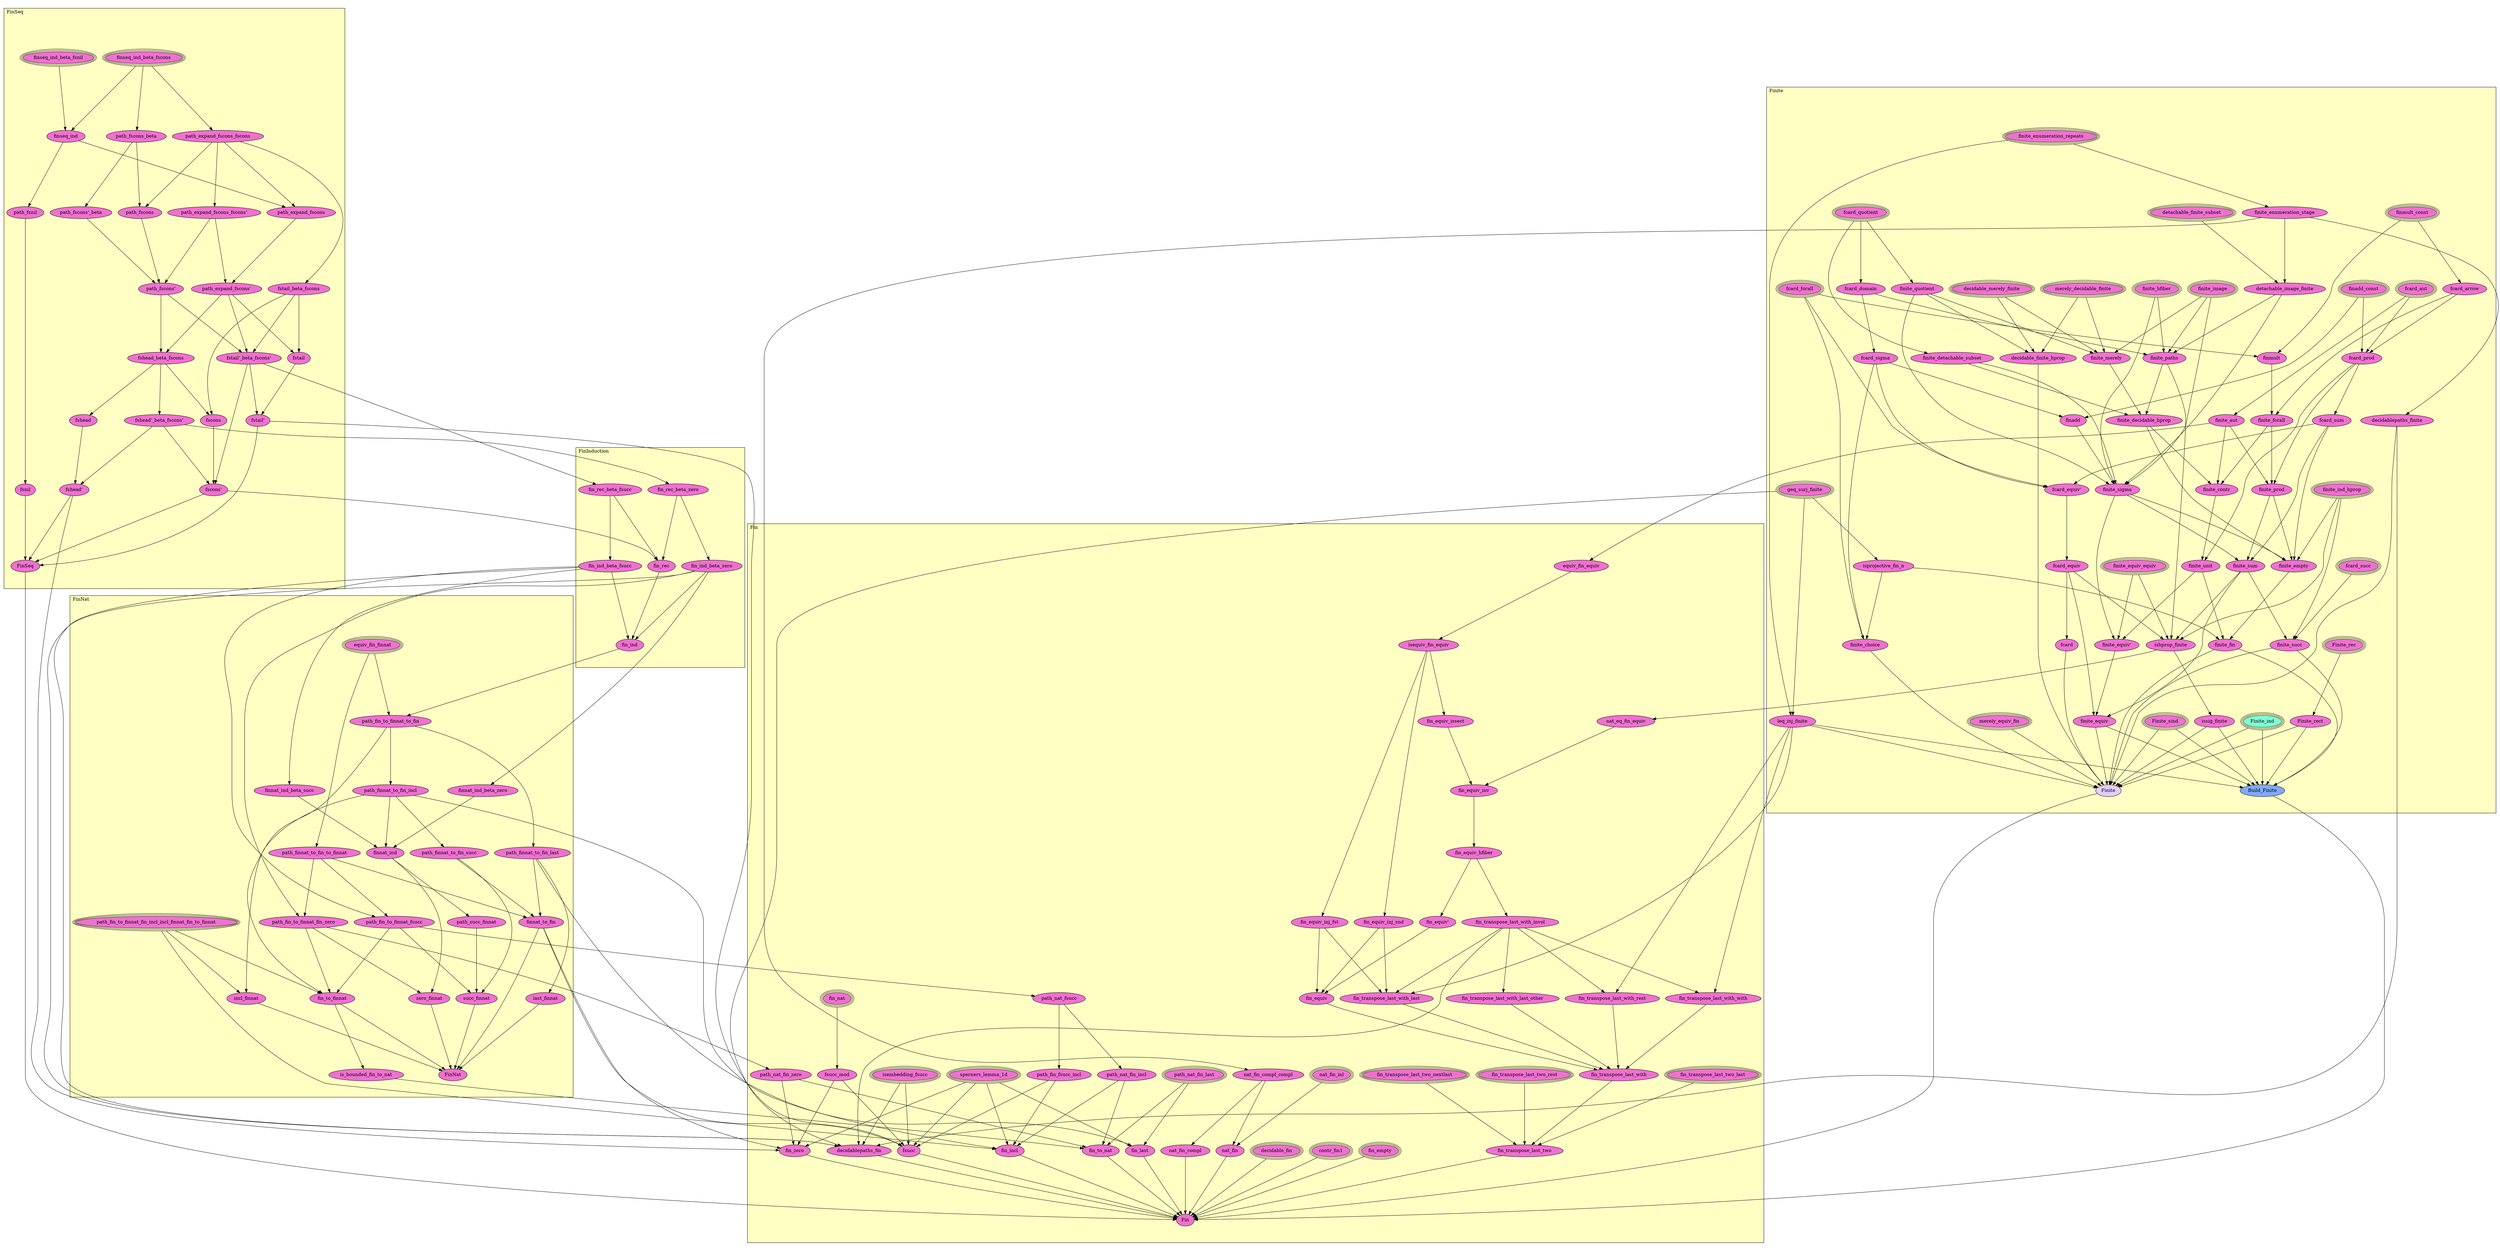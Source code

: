 digraph HoTT_Spaces_Finite {
  graph [ratio=0.5]
  node [style=filled]
Fin_fin_transpose_last_with_last_other [label="fin_transpose_last_with_last_other", URL=<Fin.html#fin_transpose_last_with_last_other>, fillcolor="#F070D1"] ;
Finite_finite_enumeration_repeats [label="finite_enumeration_repeats", URL=<Finite.html#finite_enumeration_repeats>, peripheries=3, fillcolor="#F070D1"] ;
Fin_fin_transpose_last_with_rest [label="fin_transpose_last_with_rest", URL=<Fin.html#fin_transpose_last_with_rest>, fillcolor="#F070D1"] ;
Finite_finite_enumeration_stage [label="finite_enumeration_stage", URL=<Finite.html#finite_enumeration_stage>, fillcolor="#F070D1"] ;
Fin_fin_transpose_last_with_with [label="fin_transpose_last_with_with", URL=<Fin.html#fin_transpose_last_with_with>, fillcolor="#F070D1"] ;
Finite_geq_surj_finite [label="geq_surj_finite", URL=<Finite.html#geq_surj_finite>, peripheries=3, fillcolor="#F070D1"] ;
Fin_fin_transpose_last_with_last [label="fin_transpose_last_with_last", URL=<Fin.html#fin_transpose_last_with_last>, fillcolor="#F070D1"] ;
Finite_leq_inj_finite [label="leq_inj_finite", URL=<Finite.html#leq_inj_finite>, fillcolor="#F070D1"] ;
Fin_fin_transpose_last_with [label="fin_transpose_last_with", URL=<Fin.html#fin_transpose_last_with>, fillcolor="#F070D1"] ;
Fin_fin_transpose_last_two_rest [label="fin_transpose_last_two_rest", URL=<Fin.html#fin_transpose_last_two_rest>, peripheries=3, fillcolor="#F070D1"] ;
Finite_fcard_quotient [label="fcard_quotient", URL=<Finite.html#fcard_quotient>, peripheries=3, fillcolor="#F070D1"] ;
Finite_finite_quotient [label="finite_quotient", URL=<Finite.html#finite_quotient>, fillcolor="#F070D1"] ;
Fin_fin_transpose_last_two_nextlast [label="fin_transpose_last_two_nextlast", URL=<Fin.html#fin_transpose_last_two_nextlast>, peripheries=3, fillcolor="#F070D1"] ;
Fin_fin_transpose_last_two_last [label="fin_transpose_last_two_last", URL=<Fin.html#fin_transpose_last_two_last>, peripheries=3, fillcolor="#F070D1"] ;
Finite_detachable_finite_subset [label="detachable_finite_subset", URL=<Finite.html#detachable_finite_subset>, peripheries=3, fillcolor="#F070D1"] ;
Fin_fin_transpose_last_two [label="fin_transpose_last_two", URL=<Fin.html#fin_transpose_last_two>, fillcolor="#F070D1"] ;
Finite_detachable_image_finite [label="detachable_image_finite", URL=<Finite.html#detachable_image_finite>, fillcolor="#F070D1"] ;
Fin_path_nat_fin_last [label="path_nat_fin_last", URL=<Fin.html#path_nat_fin_last>, peripheries=3, fillcolor="#F070D1"] ;
Finite_finite_detachable_subset [label="finite_detachable_subset", URL=<Finite.html#finite_detachable_subset>, fillcolor="#F070D1"] ;
Fin_path_nat_fin_zero [label="path_nat_fin_zero", URL=<Fin.html#path_nat_fin_zero>, fillcolor="#F070D1"] ;
Finite_finmult_const [label="finmult_const", URL=<Finite.html#finmult_const>, peripheries=3, fillcolor="#F070D1"] ;
Fin_path_nat_fsucc [label="path_nat_fsucc", URL=<Fin.html#path_nat_fsucc>, fillcolor="#F070D1"] ;
Finite_fcard_forall [label="fcard_forall", URL=<Finite.html#fcard_forall>, peripheries=3, fillcolor="#F070D1"] ;
Fin_path_nat_fin_incl [label="path_nat_fin_incl", URL=<Fin.html#path_nat_fin_incl>, fillcolor="#F070D1"] ;
Finite_finmult [label="finmult", URL=<Finite.html#finmult>, fillcolor="#F070D1"] ;
Fin_path_fin_fsucc_incl [label="path_fin_fsucc_incl", URL=<Fin.html#path_fin_fsucc_incl>, fillcolor="#F070D1"] ;
Finite_finite_image [label="finite_image", URL=<Finite.html#finite_image>, peripheries=3, fillcolor="#F070D1"] ;
Fin_isembedding_fsucc [label="isembedding_fsucc", URL=<Fin.html#isembedding_fsucc>, peripheries=3, fillcolor="#F070D1"] ;
Finite_fcard_domain [label="fcard_domain", URL=<Finite.html#fcard_domain>, fillcolor="#F070D1"] ;
Fin_fsucc [label="fsucc", URL=<Fin.html#fsucc>, fillcolor="#F070D1"] ;
Finite_finite_hfiber [label="finite_hfiber", URL=<Finite.html#finite_hfiber>, peripheries=3, fillcolor="#F070D1"] ;
Finite_finadd_const [label="finadd_const", URL=<Finite.html#finadd_const>, peripheries=3, fillcolor="#F070D1"] ;
Fin_fin_incl [label="fin_incl", URL=<Fin.html#fin_incl>, fillcolor="#F070D1"] ;
Fin_fin_last [label="fin_last", URL=<Fin.html#fin_last>, fillcolor="#F070D1"] ;
Finite_fcard_sigma [label="fcard_sigma", URL=<Finite.html#fcard_sigma>, fillcolor="#F070D1"] ;
Finite_finadd [label="finadd", URL=<Finite.html#finadd>, fillcolor="#F070D1"] ;
Fin_fin_zero [label="fin_zero", URL=<Fin.html#fin_zero>, fillcolor="#F070D1"] ;
Finite_finite_sigma [label="finite_sigma", URL=<Finite.html#finite_sigma>, fillcolor="#F070D1"] ;
Fin_fin_empty [label="fin_empty", URL=<Fin.html#fin_empty>, peripheries=3, fillcolor="#F070D1"] ;
Finite_fcard_aut [label="fcard_aut", URL=<Finite.html#fcard_aut>, peripheries=3, fillcolor="#F070D1"] ;
Fin_contr_fin1 [label="contr_fin1", URL=<Fin.html#contr_fin1>, peripheries=3, fillcolor="#F070D1"] ;
Finite_finite_aut [label="finite_aut", URL=<Finite.html#finite_aut>, fillcolor="#F070D1"] ;
Fin_decidablepaths_fin [label="decidablepaths_fin", URL=<Fin.html#decidablepaths_fin>, fillcolor="#F070D1"] ;
Finite_fcard_arrow [label="fcard_arrow", URL=<Finite.html#fcard_arrow>, fillcolor="#F070D1"] ;
Fin_decidable_fin [label="decidable_fin", URL=<Fin.html#decidable_fin>, peripheries=3, fillcolor="#F070D1"] ;
Finite_finite_forall [label="finite_forall", URL=<Finite.html#finite_forall>, fillcolor="#F070D1"] ;
Fin_fin_to_nat [label="fin_to_nat", URL=<Fin.html#fin_to_nat>, fillcolor="#F070D1"] ;
Finite_fcard_prod [label="fcard_prod", URL=<Finite.html#fcard_prod>, fillcolor="#F070D1"] ;
Fin_Fin [label="Fin", URL=<Fin.html#Fin>, fillcolor="#F070D1"] ;
Finite_finite_prod [label="finite_prod", URL=<Finite.html#finite_prod>, fillcolor="#F070D1"] ;
Finite_fcard_sum [label="fcard_sum", URL=<Finite.html#fcard_sum>, fillcolor="#F070D1"] ;
Finite_finite_sum [label="finite_sum", URL=<Finite.html#finite_sum>, fillcolor="#F070D1"] ;
Finite_isprojective_fin_n [label="isprojective_fin_n", URL=<Finite.html#isprojective_fin_n>, fillcolor="#F070D1"] ;
Finite_finite_choice [label="finite_choice", URL=<Finite.html#finite_choice>, fillcolor="#F070D1"] ;
Finite_finite_ind_hprop [label="finite_ind_hprop", URL=<Finite.html#finite_ind_hprop>, peripheries=3, fillcolor="#F070D1"] ;
Finite_merely_decidable_finite [label="merely_decidable_finite", URL=<Finite.html#merely_decidable_finite>, peripheries=3, fillcolor="#F070D1"] ;
Finite_decidable_merely_finite [label="decidable_merely_finite", URL=<Finite.html#decidable_merely_finite>, peripheries=3, fillcolor="#F070D1"] ;
Finite_decidable_finite_hprop [label="decidable_finite_hprop", URL=<Finite.html#decidable_finite_hprop>, fillcolor="#F070D1"] ;
Finite_decidablepaths_finite [label="decidablepaths_finite", URL=<Finite.html#decidablepaths_finite>, fillcolor="#F070D1"] ;
Finite_fcard_succ [label="fcard_succ", URL=<Finite.html#fcard_succ>, peripheries=3, fillcolor="#F070D1"] ;
Finite_finite_succ [label="finite_succ", URL=<Finite.html#finite_succ>, fillcolor="#F070D1"] ;
Finite_finite_paths [label="finite_paths", URL=<Finite.html#finite_paths>, fillcolor="#F070D1"] ;
Finite_finite_merely [label="finite_merely", URL=<Finite.html#finite_merely>, fillcolor="#F070D1"] ;
Finite_finite_decidable_hprop [label="finite_decidable_hprop", URL=<Finite.html#finite_decidable_hprop>, fillcolor="#F070D1"] ;
Finite_finite_contr [label="finite_contr", URL=<Finite.html#finite_contr>, fillcolor="#F070D1"] ;
Finite_finite_unit [label="finite_unit", URL=<Finite.html#finite_unit>, fillcolor="#F070D1"] ;
Finite_finite_empty [label="finite_empty", URL=<Finite.html#finite_empty>, fillcolor="#F070D1"] ;
Finite_finite_fin [label="finite_fin", URL=<Finite.html#finite_fin>, fillcolor="#F070D1"] ;
Finite_fcard_equiv_ [label="fcard_equiv'", URL=<Finite.html#fcard_equiv'>, fillcolor="#F070D1"] ;
Finite_fcard_equiv [label="fcard_equiv", URL=<Finite.html#fcard_equiv>, fillcolor="#F070D1"] ;
Finite_finite_equiv_equiv [label="finite_equiv_equiv", URL=<Finite.html#finite_equiv_equiv>, peripheries=3, fillcolor="#F070D1"] ;
Finite_finite_equiv_ [label="finite_equiv'", URL=<Finite.html#finite_equiv'>, fillcolor="#F070D1"] ;
Finite_finite_equiv [label="finite_equiv", URL=<Finite.html#finite_equiv>, fillcolor="#F070D1"] ;
Finite_ishprop_finite [label="ishprop_finite", URL=<Finite.html#ishprop_finite>, fillcolor="#F070D1"] ;
Finite_issig_finite [label="issig_finite", URL=<Finite.html#issig_finite>, fillcolor="#F070D1"] ;
Finite_merely_equiv_fin [label="merely_equiv_fin", URL=<Finite.html#merely_equiv_fin>, peripheries=3, fillcolor="#F070D1"] ;
Finite_fcard [label="fcard", URL=<Finite.html#fcard>, fillcolor="#F070D1"] ;
Finite_Finite_sind [label="Finite_sind", URL=<Finite.html#Finite_sind>, peripheries=3, fillcolor="#F070D1"] ;
Finite_Finite_rec [label="Finite_rec", URL=<Finite.html#Finite_rec>, peripheries=3, fillcolor="#F070D1"] ;
Finite_Finite_ind [label="Finite_ind", URL=<Finite.html#Finite_ind>, peripheries=3, fillcolor="#7FFFD4"] ;
Finite_Finite_rect [label="Finite_rect", URL=<Finite.html#Finite_rect>, fillcolor="#F070D1"] ;
Finite_Build_Finite [label="Build_Finite", URL=<Finite.html#Build_Finite>, fillcolor="#7FAAFF"] ;
Finite_Finite [label="Finite", URL=<Finite.html#Finite>, fillcolor="#E2CDFA"] ;
FinSeq_finseq_ind_beta_fscons [label="finseq_ind_beta_fscons", URL=<FinSeq.html#finseq_ind_beta_fscons>, peripheries=3, fillcolor="#F070D1"] ;
FinSeq_finseq_ind_beta_fsnil [label="finseq_ind_beta_fsnil", URL=<FinSeq.html#finseq_ind_beta_fsnil>, peripheries=3, fillcolor="#F070D1"] ;
FinSeq_finseq_ind [label="finseq_ind", URL=<FinSeq.html#finseq_ind>, fillcolor="#F070D1"] ;
FinSeq_path_expand_fscons_fscons [label="path_expand_fscons_fscons", URL=<FinSeq.html#path_expand_fscons_fscons>, fillcolor="#F070D1"] ;
FinSeq_path_expand_fscons_fscons_ [label="path_expand_fscons_fscons'", URL=<FinSeq.html#path_expand_fscons_fscons'>, fillcolor="#F070D1"] ;
FinSeq_path_fscons_beta [label="path_fscons_beta", URL=<FinSeq.html#path_fscons_beta>, fillcolor="#F070D1"] ;
FinSeq_path_fscons [label="path_fscons", URL=<FinSeq.html#path_fscons>, fillcolor="#F070D1"] ;
FinSeq_path_fscons__beta [label="path_fscons'_beta", URL=<FinSeq.html#path_fscons'_beta>, fillcolor="#F070D1"] ;
FinSeq_path_fscons_ [label="path_fscons'", URL=<FinSeq.html#path_fscons'>, fillcolor="#F070D1"] ;
FinSeq_path_expand_fscons [label="path_expand_fscons", URL=<FinSeq.html#path_expand_fscons>, fillcolor="#F070D1"] ;
FinSeq_path_expand_fscons_ [label="path_expand_fscons'", URL=<FinSeq.html#path_expand_fscons'>, fillcolor="#F070D1"] ;
FinSeq_fstail_beta_fscons [label="fstail_beta_fscons", URL=<FinSeq.html#fstail_beta_fscons>, fillcolor="#F070D1"] ;
FinSeq_fstail__beta_fscons_ [label="fstail'_beta_fscons'", URL=<FinSeq.html#fstail'_beta_fscons'>, fillcolor="#F070D1"] ;
FinSeq_fstail [label="fstail", URL=<FinSeq.html#fstail>, fillcolor="#F070D1"] ;
FinSeq_fstail_ [label="fstail'", URL=<FinSeq.html#fstail'>, fillcolor="#F070D1"] ;
FinSeq_fshead_beta_fscons [label="fshead_beta_fscons", URL=<FinSeq.html#fshead_beta_fscons>, fillcolor="#F070D1"] ;
FinSeq_fshead__beta_fscons_ [label="fshead'_beta_fscons'", URL=<FinSeq.html#fshead'_beta_fscons'>, fillcolor="#F070D1"] ;
FinSeq_fshead [label="fshead", URL=<FinSeq.html#fshead>, fillcolor="#F070D1"] ;
FinSeq_fshead_ [label="fshead'", URL=<FinSeq.html#fshead'>, fillcolor="#F070D1"] ;
FinSeq_fscons [label="fscons", URL=<FinSeq.html#fscons>, fillcolor="#F070D1"] ;
FinSeq_fscons_ [label="fscons'", URL=<FinSeq.html#fscons'>, fillcolor="#F070D1"] ;
FinSeq_path_fsnil [label="path_fsnil", URL=<FinSeq.html#path_fsnil>, fillcolor="#F070D1"] ;
FinSeq_fsnil [label="fsnil", URL=<FinSeq.html#fsnil>, fillcolor="#F070D1"] ;
FinSeq_FinSeq [label="FinSeq", URL=<FinSeq.html#FinSeq>, fillcolor="#F070D1"] ;
FinNat_equiv_fin_finnat [label="equiv_fin_finnat", URL=<FinNat.html#equiv_fin_finnat>, peripheries=3, fillcolor="#F070D1"] ;
FinNat_path_fin_to_finnat_to_fin [label="path_fin_to_finnat_to_fin", URL=<FinNat.html#path_fin_to_finnat_to_fin>, fillcolor="#F070D1"] ;
FinNat_path_finnat_to_fin_to_finnat [label="path_finnat_to_fin_to_finnat", URL=<FinNat.html#path_finnat_to_fin_to_finnat>, fillcolor="#F070D1"] ;
FinNat_path_finnat_to_fin_last [label="path_finnat_to_fin_last", URL=<FinNat.html#path_finnat_to_fin_last>, fillcolor="#F070D1"] ;
FinNat_path_finnat_to_fin_incl [label="path_finnat_to_fin_incl", URL=<FinNat.html#path_finnat_to_fin_incl>, fillcolor="#F070D1"] ;
FinNat_path_finnat_to_fin_succ [label="path_finnat_to_fin_succ", URL=<FinNat.html#path_finnat_to_fin_succ>, fillcolor="#F070D1"] ;
FinNat_path_fin_to_finnat_fin_zero [label="path_fin_to_finnat_fin_zero", URL=<FinNat.html#path_fin_to_finnat_fin_zero>, fillcolor="#F070D1"] ;
FinNat_path_fin_to_finnat_fsucc [label="path_fin_to_finnat_fsucc", URL=<FinNat.html#path_fin_to_finnat_fsucc>, fillcolor="#F070D1"] ;
FinNat_finnat_to_fin [label="finnat_to_fin", URL=<FinNat.html#finnat_to_fin>, fillcolor="#F070D1"] ;
FinNat_path_fin_to_finnat_fin_incl_incl_finnat_fin_to_finnat [label="path_fin_to_finnat_fin_incl_incl_finnat_fin_to_finnat", URL=<FinNat.html#path_fin_to_finnat_fin_incl_incl_finnat_fin_to_finnat>, peripheries=3, fillcolor="#F070D1"] ;
FinNat_fin_to_finnat [label="fin_to_finnat", URL=<FinNat.html#fin_to_finnat>, fillcolor="#F070D1"] ;
FinNat_is_bounded_fin_to_nat [label="is_bounded_fin_to_nat", URL=<FinNat.html#is_bounded_fin_to_nat>, fillcolor="#F070D1"] ;
FinNat_finnat_ind_beta_succ [label="finnat_ind_beta_succ", URL=<FinNat.html#finnat_ind_beta_succ>, fillcolor="#F070D1"] ;
FinNat_finnat_ind_beta_zero [label="finnat_ind_beta_zero", URL=<FinNat.html#finnat_ind_beta_zero>, fillcolor="#F070D1"] ;
FinNat_finnat_ind [label="finnat_ind", URL=<FinNat.html#finnat_ind>, fillcolor="#F070D1"] ;
FinNat_incl_finnat [label="incl_finnat", URL=<FinNat.html#incl_finnat>, fillcolor="#F070D1"] ;
FinNat_last_finnat [label="last_finnat", URL=<FinNat.html#last_finnat>, fillcolor="#F070D1"] ;
FinNat_path_succ_finnat [label="path_succ_finnat", URL=<FinNat.html#path_succ_finnat>, fillcolor="#F070D1"] ;
FinNat_succ_finnat [label="succ_finnat", URL=<FinNat.html#succ_finnat>, fillcolor="#F070D1"] ;
FinNat_zero_finnat [label="zero_finnat", URL=<FinNat.html#zero_finnat>, fillcolor="#F070D1"] ;
FinNat_FinNat [label="FinNat", URL=<FinNat.html#FinNat>, fillcolor="#F070D1"] ;
FinInduction_fin_rec_beta_fsucc [label="fin_rec_beta_fsucc", URL=<FinInduction.html#fin_rec_beta_fsucc>, fillcolor="#F070D1"] ;
FinInduction_fin_rec_beta_zero [label="fin_rec_beta_zero", URL=<FinInduction.html#fin_rec_beta_zero>, fillcolor="#F070D1"] ;
FinInduction_fin_rec [label="fin_rec", URL=<FinInduction.html#fin_rec>, fillcolor="#F070D1"] ;
FinInduction_fin_ind_beta_fsucc [label="fin_ind_beta_fsucc", URL=<FinInduction.html#fin_ind_beta_fsucc>, fillcolor="#F070D1"] ;
FinInduction_fin_ind_beta_zero [label="fin_ind_beta_zero", URL=<FinInduction.html#fin_ind_beta_zero>, fillcolor="#F070D1"] ;
FinInduction_fin_ind [label="fin_ind", URL=<FinInduction.html#fin_ind>, fillcolor="#F070D1"] ;
Fin_sperners_lemma_1d [label="sperners_lemma_1d", URL=<Fin.html#sperners_lemma_1d>, peripheries=3, fillcolor="#F070D1"] ;
Fin_fin_nat [label="fin_nat", URL=<Fin.html#fin_nat>, peripheries=3, fillcolor="#F070D1"] ;
Fin_fsucc_mod [label="fsucc_mod", URL=<Fin.html#fsucc_mod>, fillcolor="#F070D1"] ;
Fin_nat_fin_compl_compl [label="nat_fin_compl_compl", URL=<Fin.html#nat_fin_compl_compl>, fillcolor="#F070D1"] ;
Fin_nat_fin_compl [label="nat_fin_compl", URL=<Fin.html#nat_fin_compl>, fillcolor="#F070D1"] ;
Fin_nat_fin_inl [label="nat_fin_inl", URL=<Fin.html#nat_fin_inl>, peripheries=3, fillcolor="#F070D1"] ;
Fin_nat_fin [label="nat_fin", URL=<Fin.html#nat_fin>, fillcolor="#F070D1"] ;
Fin_nat_eq_fin_equiv [label="nat_eq_fin_equiv", URL=<Fin.html#nat_eq_fin_equiv>, fillcolor="#F070D1"] ;
Fin_equiv_fin_equiv [label="equiv_fin_equiv", URL=<Fin.html#equiv_fin_equiv>, fillcolor="#F070D1"] ;
Fin_isequiv_fin_equiv [label="isequiv_fin_equiv", URL=<Fin.html#isequiv_fin_equiv>, fillcolor="#F070D1"] ;
Fin_fin_equiv_inj_snd [label="fin_equiv_inj_snd", URL=<Fin.html#fin_equiv_inj_snd>, fillcolor="#F070D1"] ;
Fin_fin_equiv_inj_fst [label="fin_equiv_inj_fst", URL=<Fin.html#fin_equiv_inj_fst>, fillcolor="#F070D1"] ;
Fin_fin_equiv_issect [label="fin_equiv_issect", URL=<Fin.html#fin_equiv_issect>, fillcolor="#F070D1"] ;
Fin_fin_equiv_inv [label="fin_equiv_inv", URL=<Fin.html#fin_equiv_inv>, fillcolor="#F070D1"] ;
Fin_fin_equiv_hfiber [label="fin_equiv_hfiber", URL=<Fin.html#fin_equiv_hfiber>, fillcolor="#F070D1"] ;
Fin_fin_equiv_ [label="fin_equiv'", URL=<Fin.html#fin_equiv'>, fillcolor="#F070D1"] ;
Fin_fin_equiv [label="fin_equiv", URL=<Fin.html#fin_equiv>, fillcolor="#F070D1"] ;
Fin_fin_transpose_last_with_invol [label="fin_transpose_last_with_invol", URL=<Fin.html#fin_transpose_last_with_invol>, fillcolor="#F070D1"] ;
  Fin_fin_transpose_last_with_last_other -> Fin_fin_transpose_last_with [] ;
  Finite_finite_enumeration_repeats -> Finite_finite_enumeration_stage [] ;
  Finite_finite_enumeration_repeats -> Finite_leq_inj_finite [] ;
  Fin_fin_transpose_last_with_rest -> Fin_fin_transpose_last_with [] ;
  Finite_finite_enumeration_stage -> Finite_detachable_image_finite [] ;
  Finite_finite_enumeration_stage -> Finite_decidablepaths_finite [] ;
  Finite_finite_enumeration_stage -> Fin_nat_fin_compl_compl [] ;
  Fin_fin_transpose_last_with_with -> Fin_fin_transpose_last_with [] ;
  Finite_geq_surj_finite -> Finite_leq_inj_finite [] ;
  Finite_geq_surj_finite -> Finite_isprojective_fin_n [] ;
  Finite_geq_surj_finite -> Fin_decidablepaths_fin [] ;
  Fin_fin_transpose_last_with_last -> Fin_fin_transpose_last_with [] ;
  Finite_leq_inj_finite -> Finite_Build_Finite [] ;
  Finite_leq_inj_finite -> Finite_Finite [] ;
  Finite_leq_inj_finite -> Fin_fin_transpose_last_with_rest [] ;
  Finite_leq_inj_finite -> Fin_fin_transpose_last_with_with [] ;
  Finite_leq_inj_finite -> Fin_fin_transpose_last_with_last [] ;
  Fin_fin_transpose_last_with -> Fin_fin_transpose_last_two [] ;
  Fin_fin_transpose_last_two_rest -> Fin_fin_transpose_last_two [] ;
  Finite_fcard_quotient -> Finite_finite_quotient [] ;
  Finite_fcard_quotient -> Finite_finite_detachable_subset [] ;
  Finite_fcard_quotient -> Finite_fcard_domain [] ;
  Finite_finite_quotient -> Finite_finite_sigma [] ;
  Finite_finite_quotient -> Finite_decidable_finite_hprop [] ;
  Finite_finite_quotient -> Finite_finite_merely [] ;
  Fin_fin_transpose_last_two_nextlast -> Fin_fin_transpose_last_two [] ;
  Fin_fin_transpose_last_two_last -> Fin_fin_transpose_last_two [] ;
  Finite_detachable_finite_subset -> Finite_detachable_image_finite [] ;
  Fin_fin_transpose_last_two -> Fin_Fin [] ;
  Finite_detachable_image_finite -> Finite_finite_sigma [] ;
  Finite_detachable_image_finite -> Finite_finite_paths [] ;
  Fin_path_nat_fin_last -> Fin_fin_last [] ;
  Fin_path_nat_fin_last -> Fin_fin_to_nat [] ;
  Finite_finite_detachable_subset -> Finite_finite_sigma [] ;
  Finite_finite_detachable_subset -> Finite_finite_decidable_hprop [] ;
  Fin_path_nat_fin_zero -> Fin_fin_zero [] ;
  Fin_path_nat_fin_zero -> Fin_fin_to_nat [] ;
  Finite_finmult_const -> Finite_finmult [] ;
  Finite_finmult_const -> Finite_fcard_arrow [] ;
  Fin_path_nat_fsucc -> Fin_path_nat_fin_incl [] ;
  Fin_path_nat_fsucc -> Fin_path_fin_fsucc_incl [] ;
  Finite_fcard_forall -> Finite_finmult [] ;
  Finite_fcard_forall -> Finite_finite_choice [] ;
  Finite_fcard_forall -> Finite_fcard_equiv_ [] ;
  Fin_path_nat_fin_incl -> Fin_fin_incl [] ;
  Fin_path_nat_fin_incl -> Fin_fin_to_nat [] ;
  Finite_finmult -> Finite_finite_forall [] ;
  Fin_path_fin_fsucc_incl -> Fin_fsucc [] ;
  Fin_path_fin_fsucc_incl -> Fin_fin_incl [] ;
  Finite_finite_image -> Finite_finite_sigma [] ;
  Finite_finite_image -> Finite_finite_paths [] ;
  Finite_finite_image -> Finite_finite_merely [] ;
  Fin_isembedding_fsucc -> Fin_fsucc [] ;
  Fin_isembedding_fsucc -> Fin_decidablepaths_fin [] ;
  Finite_fcard_domain -> Finite_fcard_sigma [] ;
  Finite_fcard_domain -> Finite_finite_paths [] ;
  Fin_fsucc -> Fin_Fin [] ;
  Finite_finite_hfiber -> Finite_finite_sigma [] ;
  Finite_finite_hfiber -> Finite_finite_paths [] ;
  Finite_finadd_const -> Finite_finadd [] ;
  Finite_finadd_const -> Finite_fcard_prod [] ;
  Fin_fin_incl -> Fin_Fin [] ;
  Fin_fin_last -> Fin_Fin [] ;
  Finite_fcard_sigma -> Finite_finadd [] ;
  Finite_fcard_sigma -> Finite_finite_choice [] ;
  Finite_fcard_sigma -> Finite_fcard_equiv_ [] ;
  Finite_finadd -> Finite_finite_sigma [] ;
  Fin_fin_zero -> Fin_Fin [] ;
  Finite_finite_sigma -> Finite_finite_sum [] ;
  Finite_finite_sigma -> Finite_finite_empty [] ;
  Finite_finite_sigma -> Finite_finite_equiv_ [] ;
  Fin_fin_empty -> Fin_Fin [] ;
  Finite_fcard_aut -> Finite_finite_aut [] ;
  Finite_fcard_aut -> Finite_fcard_prod [] ;
  Fin_contr_fin1 -> Fin_Fin [] ;
  Finite_finite_aut -> Finite_finite_prod [] ;
  Finite_finite_aut -> Finite_finite_contr [] ;
  Finite_finite_aut -> Fin_equiv_fin_equiv [] ;
  Fin_decidablepaths_fin -> Fin_Fin [] ;
  Finite_fcard_arrow -> Finite_finite_forall [] ;
  Finite_fcard_arrow -> Finite_fcard_prod [] ;
  Fin_decidable_fin -> Fin_Fin [] ;
  Finite_finite_forall -> Finite_finite_prod [] ;
  Finite_finite_forall -> Finite_finite_contr [] ;
  Fin_fin_to_nat -> Fin_Fin [] ;
  Finite_fcard_prod -> Finite_finite_prod [] ;
  Finite_fcard_prod -> Finite_fcard_sum [] ;
  Finite_fcard_prod -> Finite_finite_unit [] ;
  Finite_finite_prod -> Finite_finite_sum [] ;
  Finite_finite_prod -> Finite_finite_empty [] ;
  Finite_fcard_sum -> Finite_finite_sum [] ;
  Finite_fcard_sum -> Finite_finite_empty [] ;
  Finite_fcard_sum -> Finite_fcard_equiv_ [] ;
  Finite_finite_sum -> Finite_finite_succ [] ;
  Finite_finite_sum -> Finite_finite_equiv [] ;
  Finite_finite_sum -> Finite_ishprop_finite [] ;
  Finite_isprojective_fin_n -> Finite_finite_choice [] ;
  Finite_isprojective_fin_n -> Finite_finite_fin [] ;
  Finite_finite_choice -> Finite_Finite [] ;
  Finite_finite_ind_hprop -> Finite_finite_succ [] ;
  Finite_finite_ind_hprop -> Finite_finite_empty [] ;
  Finite_finite_ind_hprop -> Finite_ishprop_finite [] ;
  Finite_merely_decidable_finite -> Finite_decidable_finite_hprop [] ;
  Finite_merely_decidable_finite -> Finite_finite_merely [] ;
  Finite_decidable_merely_finite -> Finite_decidable_finite_hprop [] ;
  Finite_decidable_merely_finite -> Finite_finite_merely [] ;
  Finite_decidable_finite_hprop -> Finite_Finite [] ;
  Finite_decidablepaths_finite -> Finite_Finite [] ;
  Finite_decidablepaths_finite -> Fin_decidablepaths_fin [] ;
  Finite_fcard_succ -> Finite_finite_succ [] ;
  Finite_finite_succ -> Finite_Build_Finite [] ;
  Finite_finite_succ -> Finite_Finite [] ;
  Finite_finite_paths -> Finite_finite_decidable_hprop [] ;
  Finite_finite_paths -> Finite_ishprop_finite [] ;
  Finite_finite_merely -> Finite_finite_decidable_hprop [] ;
  Finite_finite_decidable_hprop -> Finite_finite_contr [] ;
  Finite_finite_decidable_hprop -> Finite_finite_empty [] ;
  Finite_finite_contr -> Finite_finite_unit [] ;
  Finite_finite_unit -> Finite_finite_fin [] ;
  Finite_finite_unit -> Finite_finite_equiv_ [] ;
  Finite_finite_empty -> Finite_finite_fin [] ;
  Finite_finite_fin -> Finite_Build_Finite [] ;
  Finite_finite_fin -> Finite_Finite [] ;
  Finite_fcard_equiv_ -> Finite_fcard_equiv [] ;
  Finite_fcard_equiv -> Finite_finite_equiv [] ;
  Finite_fcard_equiv -> Finite_ishprop_finite [] ;
  Finite_fcard_equiv -> Finite_fcard [] ;
  Finite_finite_equiv_equiv -> Finite_finite_equiv_ [] ;
  Finite_finite_equiv_equiv -> Finite_ishprop_finite [] ;
  Finite_finite_equiv_ -> Finite_finite_equiv [] ;
  Finite_finite_equiv -> Finite_Build_Finite [] ;
  Finite_finite_equiv -> Finite_Finite [] ;
  Finite_ishprop_finite -> Finite_issig_finite [] ;
  Finite_ishprop_finite -> Fin_nat_eq_fin_equiv [] ;
  Finite_issig_finite -> Finite_Build_Finite [] ;
  Finite_issig_finite -> Finite_Finite [] ;
  Finite_merely_equiv_fin -> Finite_Finite [] ;
  Finite_fcard -> Finite_Finite [] ;
  Finite_Finite_sind -> Finite_Build_Finite [] ;
  Finite_Finite_sind -> Finite_Finite [] ;
  Finite_Finite_rec -> Finite_Finite_rect [] ;
  Finite_Finite_ind -> Finite_Build_Finite [] ;
  Finite_Finite_ind -> Finite_Finite [] ;
  Finite_Finite_rect -> Finite_Build_Finite [] ;
  Finite_Finite_rect -> Finite_Finite [] ;
  Finite_Build_Finite -> Fin_Fin [] ;
  Finite_Finite -> Fin_Fin [] ;
  FinSeq_finseq_ind_beta_fscons -> FinSeq_finseq_ind [] ;
  FinSeq_finseq_ind_beta_fscons -> FinSeq_path_expand_fscons_fscons [] ;
  FinSeq_finseq_ind_beta_fscons -> FinSeq_path_fscons_beta [] ;
  FinSeq_finseq_ind_beta_fsnil -> FinSeq_finseq_ind [] ;
  FinSeq_finseq_ind -> FinSeq_path_expand_fscons [] ;
  FinSeq_finseq_ind -> FinSeq_path_fsnil [] ;
  FinSeq_path_expand_fscons_fscons -> FinSeq_path_expand_fscons_fscons_ [] ;
  FinSeq_path_expand_fscons_fscons -> FinSeq_path_fscons [] ;
  FinSeq_path_expand_fscons_fscons -> FinSeq_path_expand_fscons [] ;
  FinSeq_path_expand_fscons_fscons -> FinSeq_fstail_beta_fscons [] ;
  FinSeq_path_expand_fscons_fscons_ -> FinSeq_path_fscons_ [] ;
  FinSeq_path_expand_fscons_fscons_ -> FinSeq_path_expand_fscons_ [] ;
  FinSeq_path_fscons_beta -> FinSeq_path_fscons [] ;
  FinSeq_path_fscons_beta -> FinSeq_path_fscons__beta [] ;
  FinSeq_path_fscons -> FinSeq_path_fscons_ [] ;
  FinSeq_path_fscons__beta -> FinSeq_path_fscons_ [] ;
  FinSeq_path_fscons_ -> FinSeq_fstail__beta_fscons_ [] ;
  FinSeq_path_fscons_ -> FinSeq_fshead_beta_fscons [] ;
  FinSeq_path_expand_fscons -> FinSeq_path_expand_fscons_ [] ;
  FinSeq_path_expand_fscons_ -> FinSeq_fstail__beta_fscons_ [] ;
  FinSeq_path_expand_fscons_ -> FinSeq_fstail [] ;
  FinSeq_path_expand_fscons_ -> FinSeq_fshead_beta_fscons [] ;
  FinSeq_fstail_beta_fscons -> FinSeq_fstail__beta_fscons_ [] ;
  FinSeq_fstail_beta_fscons -> FinSeq_fstail [] ;
  FinSeq_fstail_beta_fscons -> FinSeq_fscons [] ;
  FinSeq_fstail__beta_fscons_ -> FinSeq_fstail_ [] ;
  FinSeq_fstail__beta_fscons_ -> FinSeq_fscons_ [] ;
  FinSeq_fstail__beta_fscons_ -> FinInduction_fin_rec_beta_fsucc [] ;
  FinSeq_fstail -> FinSeq_fstail_ [] ;
  FinSeq_fstail_ -> FinSeq_FinSeq [] ;
  FinSeq_fstail_ -> Fin_fsucc [] ;
  FinSeq_fshead_beta_fscons -> FinSeq_fshead__beta_fscons_ [] ;
  FinSeq_fshead_beta_fscons -> FinSeq_fshead [] ;
  FinSeq_fshead_beta_fscons -> FinSeq_fscons [] ;
  FinSeq_fshead__beta_fscons_ -> FinSeq_fshead_ [] ;
  FinSeq_fshead__beta_fscons_ -> FinSeq_fscons_ [] ;
  FinSeq_fshead__beta_fscons_ -> FinInduction_fin_rec_beta_zero [] ;
  FinSeq_fshead -> FinSeq_fshead_ [] ;
  FinSeq_fshead_ -> FinSeq_FinSeq [] ;
  FinSeq_fshead_ -> Fin_fin_zero [] ;
  FinSeq_fscons -> FinSeq_fscons_ [] ;
  FinSeq_fscons_ -> FinSeq_FinSeq [] ;
  FinSeq_fscons_ -> FinInduction_fin_rec [] ;
  FinSeq_path_fsnil -> FinSeq_fsnil [] ;
  FinSeq_fsnil -> FinSeq_FinSeq [] ;
  FinSeq_FinSeq -> Fin_Fin [] ;
  FinNat_equiv_fin_finnat -> FinNat_path_fin_to_finnat_to_fin [] ;
  FinNat_equiv_fin_finnat -> FinNat_path_finnat_to_fin_to_finnat [] ;
  FinNat_path_fin_to_finnat_to_fin -> FinNat_path_finnat_to_fin_last [] ;
  FinNat_path_fin_to_finnat_to_fin -> FinNat_path_finnat_to_fin_incl [] ;
  FinNat_path_fin_to_finnat_to_fin -> FinNat_fin_to_finnat [] ;
  FinNat_path_finnat_to_fin_to_finnat -> FinNat_path_fin_to_finnat_fin_zero [] ;
  FinNat_path_finnat_to_fin_to_finnat -> FinNat_path_fin_to_finnat_fsucc [] ;
  FinNat_path_finnat_to_fin_to_finnat -> FinNat_finnat_to_fin [] ;
  FinNat_path_finnat_to_fin_last -> FinNat_finnat_to_fin [] ;
  FinNat_path_finnat_to_fin_last -> FinNat_last_finnat [] ;
  FinNat_path_finnat_to_fin_last -> Fin_fin_last [] ;
  FinNat_path_finnat_to_fin_incl -> FinNat_path_finnat_to_fin_succ [] ;
  FinNat_path_finnat_to_fin_incl -> FinNat_finnat_ind [] ;
  FinNat_path_finnat_to_fin_incl -> FinNat_incl_finnat [] ;
  FinNat_path_finnat_to_fin_incl -> Fin_fin_incl [] ;
  FinNat_path_finnat_to_fin_succ -> FinNat_finnat_to_fin [] ;
  FinNat_path_finnat_to_fin_succ -> FinNat_succ_finnat [] ;
  FinNat_path_fin_to_finnat_fin_zero -> FinNat_fin_to_finnat [] ;
  FinNat_path_fin_to_finnat_fin_zero -> FinNat_zero_finnat [] ;
  FinNat_path_fin_to_finnat_fin_zero -> Fin_path_nat_fin_zero [] ;
  FinNat_path_fin_to_finnat_fsucc -> FinNat_fin_to_finnat [] ;
  FinNat_path_fin_to_finnat_fsucc -> FinNat_succ_finnat [] ;
  FinNat_path_fin_to_finnat_fsucc -> Fin_path_nat_fsucc [] ;
  FinNat_finnat_to_fin -> FinNat_FinNat [] ;
  FinNat_finnat_to_fin -> Fin_fsucc [] ;
  FinNat_finnat_to_fin -> Fin_fin_zero [] ;
  FinNat_path_fin_to_finnat_fin_incl_incl_finnat_fin_to_finnat -> FinNat_fin_to_finnat [] ;
  FinNat_path_fin_to_finnat_fin_incl_incl_finnat_fin_to_finnat -> FinNat_incl_finnat [] ;
  FinNat_path_fin_to_finnat_fin_incl_incl_finnat_fin_to_finnat -> Fin_fin_incl [] ;
  FinNat_fin_to_finnat -> FinNat_is_bounded_fin_to_nat [] ;
  FinNat_fin_to_finnat -> FinNat_FinNat [] ;
  FinNat_is_bounded_fin_to_nat -> Fin_fin_to_nat [] ;
  FinNat_finnat_ind_beta_succ -> FinNat_finnat_ind [] ;
  FinNat_finnat_ind_beta_zero -> FinNat_finnat_ind [] ;
  FinNat_finnat_ind -> FinNat_path_succ_finnat [] ;
  FinNat_finnat_ind -> FinNat_zero_finnat [] ;
  FinNat_incl_finnat -> FinNat_FinNat [] ;
  FinNat_last_finnat -> FinNat_FinNat [] ;
  FinNat_path_succ_finnat -> FinNat_succ_finnat [] ;
  FinNat_succ_finnat -> FinNat_FinNat [] ;
  FinNat_zero_finnat -> FinNat_FinNat [] ;
  FinInduction_fin_rec_beta_fsucc -> FinInduction_fin_rec [] ;
  FinInduction_fin_rec_beta_fsucc -> FinInduction_fin_ind_beta_fsucc [] ;
  FinInduction_fin_rec_beta_zero -> FinInduction_fin_rec [] ;
  FinInduction_fin_rec_beta_zero -> FinInduction_fin_ind_beta_zero [] ;
  FinInduction_fin_rec -> FinInduction_fin_ind [] ;
  FinInduction_fin_ind_beta_fsucc -> FinNat_path_fin_to_finnat_fsucc [] ;
  FinInduction_fin_ind_beta_fsucc -> FinNat_finnat_ind_beta_succ [] ;
  FinInduction_fin_ind_beta_fsucc -> FinInduction_fin_ind [] ;
  FinInduction_fin_ind_beta_fsucc -> Fin_decidablepaths_fin [] ;
  FinInduction_fin_ind_beta_zero -> FinNat_path_fin_to_finnat_fin_zero [] ;
  FinInduction_fin_ind_beta_zero -> FinNat_finnat_ind_beta_zero [] ;
  FinInduction_fin_ind_beta_zero -> FinInduction_fin_ind [] ;
  FinInduction_fin_ind_beta_zero -> Fin_decidablepaths_fin [] ;
  FinInduction_fin_ind -> FinNat_path_fin_to_finnat_to_fin [] ;
  Fin_sperners_lemma_1d -> Fin_fsucc [] ;
  Fin_sperners_lemma_1d -> Fin_fin_incl [] ;
  Fin_sperners_lemma_1d -> Fin_fin_last [] ;
  Fin_sperners_lemma_1d -> Fin_fin_zero [] ;
  Fin_fin_nat -> Fin_fsucc_mod [] ;
  Fin_fsucc_mod -> Fin_fsucc [] ;
  Fin_fsucc_mod -> Fin_fin_zero [] ;
  Fin_nat_fin_compl_compl -> Fin_nat_fin_compl [] ;
  Fin_nat_fin_compl_compl -> Fin_nat_fin [] ;
  Fin_nat_fin_compl -> Fin_Fin [] ;
  Fin_nat_fin_inl -> Fin_nat_fin [] ;
  Fin_nat_fin -> Fin_Fin [] ;
  Fin_nat_eq_fin_equiv -> Fin_fin_equiv_inv [] ;
  Fin_equiv_fin_equiv -> Fin_isequiv_fin_equiv [] ;
  Fin_isequiv_fin_equiv -> Fin_fin_equiv_inj_snd [] ;
  Fin_isequiv_fin_equiv -> Fin_fin_equiv_inj_fst [] ;
  Fin_isequiv_fin_equiv -> Fin_fin_equiv_issect [] ;
  Fin_fin_equiv_inj_snd -> Fin_fin_equiv [] ;
  Fin_fin_equiv_inj_snd -> Fin_fin_transpose_last_with_last [] ;
  Fin_fin_equiv_inj_fst -> Fin_fin_equiv [] ;
  Fin_fin_equiv_inj_fst -> Fin_fin_transpose_last_with_last [] ;
  Fin_fin_equiv_issect -> Fin_fin_equiv_inv [] ;
  Fin_fin_equiv_inv -> Fin_fin_equiv_hfiber [] ;
  Fin_fin_equiv_hfiber -> Fin_fin_equiv_ [] ;
  Fin_fin_equiv_hfiber -> Fin_fin_transpose_last_with_invol [] ;
  Fin_fin_equiv_ -> Fin_fin_equiv [] ;
  Fin_fin_equiv -> Fin_fin_transpose_last_with [] ;
  Fin_fin_transpose_last_with_invol -> Fin_fin_transpose_last_with_last_other [] ;
  Fin_fin_transpose_last_with_invol -> Fin_fin_transpose_last_with_rest [] ;
  Fin_fin_transpose_last_with_invol -> Fin_fin_transpose_last_with_with [] ;
  Fin_fin_transpose_last_with_invol -> Fin_fin_transpose_last_with_last [] ;
  Fin_fin_transpose_last_with_invol -> Fin_decidablepaths_fin [] ;
subgraph cluster_Fin { label="Fin"; fillcolor="#FFFFC3"; labeljust=l; style=filled 
Fin_fin_transpose_last_with_invol; Fin_fin_equiv; Fin_fin_equiv_; Fin_fin_equiv_hfiber; Fin_fin_equiv_inv; Fin_fin_equiv_issect; Fin_fin_equiv_inj_fst; Fin_fin_equiv_inj_snd; Fin_isequiv_fin_equiv; Fin_equiv_fin_equiv; Fin_nat_eq_fin_equiv; Fin_nat_fin; Fin_nat_fin_inl; Fin_nat_fin_compl; Fin_nat_fin_compl_compl; Fin_fsucc_mod; Fin_fin_nat; Fin_sperners_lemma_1d; Fin_Fin; Fin_fin_to_nat; Fin_decidable_fin; Fin_decidablepaths_fin; Fin_contr_fin1; Fin_fin_empty; Fin_fin_zero; Fin_fin_last; Fin_fin_incl; Fin_fsucc; Fin_isembedding_fsucc; Fin_path_fin_fsucc_incl; Fin_path_nat_fin_incl; Fin_path_nat_fsucc; Fin_path_nat_fin_zero; Fin_path_nat_fin_last; Fin_fin_transpose_last_two; Fin_fin_transpose_last_two_last; Fin_fin_transpose_last_two_nextlast; Fin_fin_transpose_last_two_rest; Fin_fin_transpose_last_with; Fin_fin_transpose_last_with_last; Fin_fin_transpose_last_with_with; Fin_fin_transpose_last_with_rest; Fin_fin_transpose_last_with_last_other; };
subgraph cluster_FinNat { label="FinNat"; fillcolor="#FFFFC3"; labeljust=l; style=filled 
FinNat_FinNat; FinNat_zero_finnat; FinNat_succ_finnat; FinNat_path_succ_finnat; FinNat_last_finnat; FinNat_incl_finnat; FinNat_finnat_ind; FinNat_finnat_ind_beta_zero; FinNat_finnat_ind_beta_succ; FinNat_is_bounded_fin_to_nat; FinNat_fin_to_finnat; FinNat_path_fin_to_finnat_fin_incl_incl_finnat_fin_to_finnat; FinNat_finnat_to_fin; FinNat_path_fin_to_finnat_fsucc; FinNat_path_fin_to_finnat_fin_zero; FinNat_path_finnat_to_fin_succ; FinNat_path_finnat_to_fin_incl; FinNat_path_finnat_to_fin_last; FinNat_path_finnat_to_fin_to_finnat; FinNat_path_fin_to_finnat_to_fin; FinNat_equiv_fin_finnat; };
subgraph cluster_FinSeq { label="FinSeq"; fillcolor="#FFFFC3"; labeljust=l; style=filled 
FinSeq_FinSeq; FinSeq_fsnil; FinSeq_path_fsnil; FinSeq_fscons_; FinSeq_fscons; FinSeq_fshead_; FinSeq_fshead; FinSeq_fshead__beta_fscons_; FinSeq_fshead_beta_fscons; FinSeq_fstail_; FinSeq_fstail; FinSeq_fstail__beta_fscons_; FinSeq_fstail_beta_fscons; FinSeq_path_expand_fscons_; FinSeq_path_expand_fscons; FinSeq_path_fscons_; FinSeq_path_fscons__beta; FinSeq_path_fscons; FinSeq_path_fscons_beta; FinSeq_path_expand_fscons_fscons_; FinSeq_path_expand_fscons_fscons; FinSeq_finseq_ind; FinSeq_finseq_ind_beta_fsnil; FinSeq_finseq_ind_beta_fscons; };
subgraph cluster_FinInduction { label="FinInduction"; fillcolor="#FFFFC3"; labeljust=l; style=filled 
FinInduction_fin_ind; FinInduction_fin_ind_beta_zero; FinInduction_fin_ind_beta_fsucc; FinInduction_fin_rec; FinInduction_fin_rec_beta_zero; FinInduction_fin_rec_beta_fsucc; };
subgraph cluster_Finite { label="Finite"; fillcolor="#FFFFC3"; labeljust=l; style=filled 
Finite_Finite; Finite_Build_Finite; Finite_Finite_rect; Finite_Finite_ind; Finite_Finite_rec; Finite_Finite_sind; Finite_fcard; Finite_merely_equiv_fin; Finite_issig_finite; Finite_ishprop_finite; Finite_finite_equiv; Finite_finite_equiv_; Finite_finite_equiv_equiv; Finite_fcard_equiv; Finite_fcard_equiv_; Finite_finite_fin; Finite_finite_empty; Finite_finite_unit; Finite_finite_contr; Finite_finite_decidable_hprop; Finite_finite_merely; Finite_finite_paths; Finite_finite_succ; Finite_fcard_succ; Finite_decidablepaths_finite; Finite_decidable_finite_hprop; Finite_decidable_merely_finite; Finite_merely_decidable_finite; Finite_finite_ind_hprop; Finite_finite_choice; Finite_isprojective_fin_n; Finite_finite_sum; Finite_fcard_sum; Finite_finite_prod; Finite_fcard_prod; Finite_finite_forall; Finite_fcard_arrow; Finite_finite_aut; Finite_fcard_aut; Finite_finite_sigma; Finite_finadd; Finite_fcard_sigma; Finite_finadd_const; Finite_finite_hfiber; Finite_fcard_domain; Finite_finite_image; Finite_finmult; Finite_fcard_forall; Finite_finmult_const; Finite_finite_detachable_subset; Finite_detachable_image_finite; Finite_detachable_finite_subset; Finite_finite_quotient; Finite_fcard_quotient; Finite_leq_inj_finite; Finite_geq_surj_finite; Finite_finite_enumeration_stage; Finite_finite_enumeration_repeats; };
} /* END */
